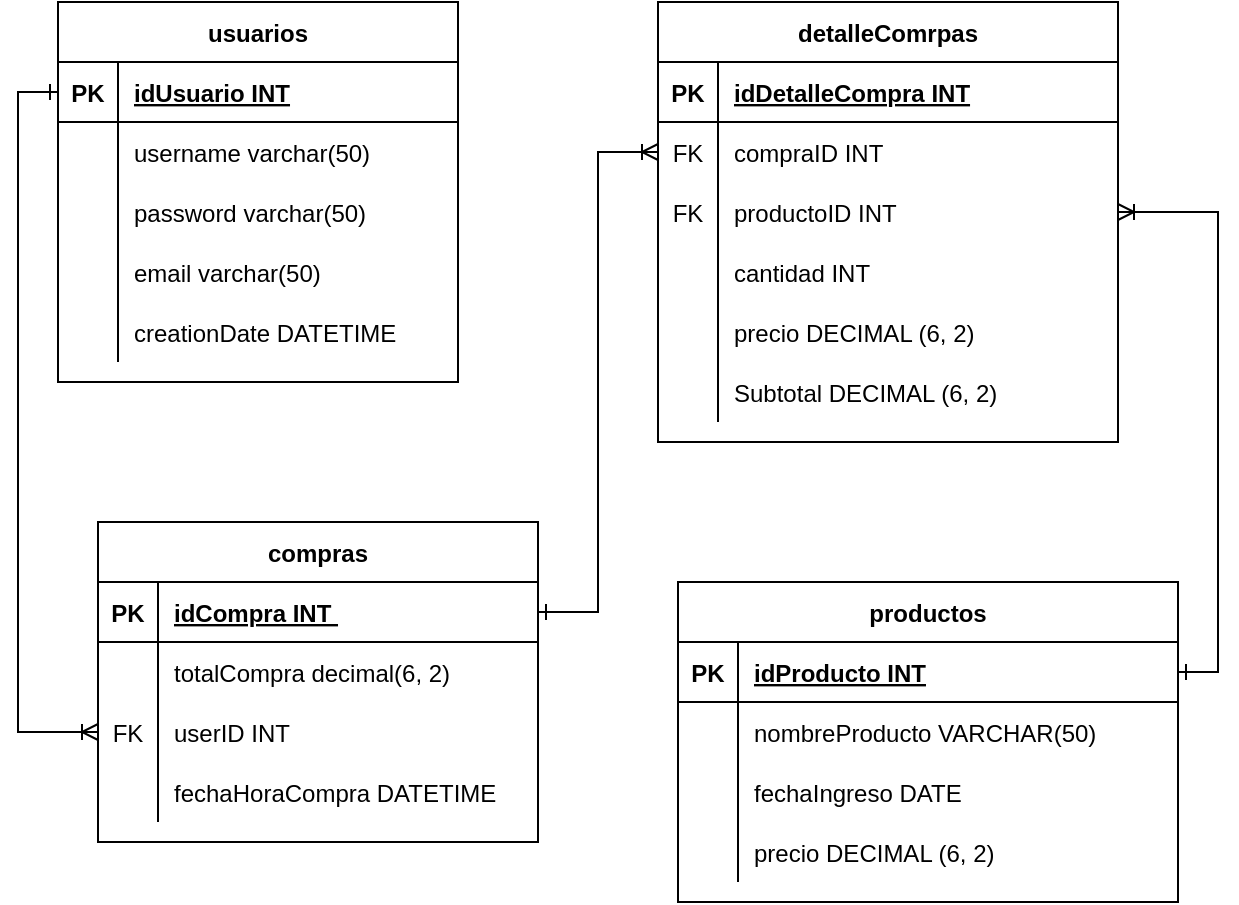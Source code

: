 <mxfile version="14.4.3" type="device"><diagram id="-oDZUPSzbN4F2wnT-3gX" name="Page-1"><mxGraphModel dx="1086" dy="806" grid="1" gridSize="10" guides="1" tooltips="1" connect="1" arrows="1" fold="1" page="1" pageScale="1" pageWidth="850" pageHeight="1100" math="0" shadow="0"><root><mxCell id="0"/><mxCell id="1" parent="0"/><mxCell id="c4NctgY2SNhZ-TvPR8DC-1" value="usuarios" style="shape=table;startSize=30;container=1;collapsible=1;childLayout=tableLayout;fixedRows=1;rowLines=0;fontStyle=1;align=center;resizeLast=1;" parent="1" vertex="1"><mxGeometry x="90" y="70" width="200" height="190" as="geometry"/></mxCell><mxCell id="c4NctgY2SNhZ-TvPR8DC-2" value="" style="shape=partialRectangle;collapsible=0;dropTarget=0;pointerEvents=0;fillColor=none;top=0;left=0;bottom=1;right=0;points=[[0,0.5],[1,0.5]];portConstraint=eastwest;" parent="c4NctgY2SNhZ-TvPR8DC-1" vertex="1"><mxGeometry y="30" width="200" height="30" as="geometry"/></mxCell><mxCell id="c4NctgY2SNhZ-TvPR8DC-3" value="PK" style="shape=partialRectangle;connectable=0;fillColor=none;top=0;left=0;bottom=0;right=0;fontStyle=1;overflow=hidden;" parent="c4NctgY2SNhZ-TvPR8DC-2" vertex="1"><mxGeometry width="30" height="30" as="geometry"/></mxCell><mxCell id="c4NctgY2SNhZ-TvPR8DC-4" value="idUsuario INT" style="shape=partialRectangle;connectable=0;fillColor=none;top=0;left=0;bottom=0;right=0;align=left;spacingLeft=6;fontStyle=5;overflow=hidden;" parent="c4NctgY2SNhZ-TvPR8DC-2" vertex="1"><mxGeometry x="30" width="170" height="30" as="geometry"/></mxCell><mxCell id="c4NctgY2SNhZ-TvPR8DC-5" value="" style="shape=partialRectangle;collapsible=0;dropTarget=0;pointerEvents=0;fillColor=none;top=0;left=0;bottom=0;right=0;points=[[0,0.5],[1,0.5]];portConstraint=eastwest;" parent="c4NctgY2SNhZ-TvPR8DC-1" vertex="1"><mxGeometry y="60" width="200" height="30" as="geometry"/></mxCell><mxCell id="c4NctgY2SNhZ-TvPR8DC-6" value="" style="shape=partialRectangle;connectable=0;fillColor=none;top=0;left=0;bottom=0;right=0;editable=1;overflow=hidden;" parent="c4NctgY2SNhZ-TvPR8DC-5" vertex="1"><mxGeometry width="30" height="30" as="geometry"/></mxCell><mxCell id="c4NctgY2SNhZ-TvPR8DC-7" value="username varchar(50)" style="shape=partialRectangle;connectable=0;fillColor=none;top=0;left=0;bottom=0;right=0;align=left;spacingLeft=6;overflow=hidden;" parent="c4NctgY2SNhZ-TvPR8DC-5" vertex="1"><mxGeometry x="30" width="170" height="30" as="geometry"/></mxCell><mxCell id="c4NctgY2SNhZ-TvPR8DC-8" value="" style="shape=partialRectangle;collapsible=0;dropTarget=0;pointerEvents=0;fillColor=none;top=0;left=0;bottom=0;right=0;points=[[0,0.5],[1,0.5]];portConstraint=eastwest;" parent="c4NctgY2SNhZ-TvPR8DC-1" vertex="1"><mxGeometry y="90" width="200" height="30" as="geometry"/></mxCell><mxCell id="c4NctgY2SNhZ-TvPR8DC-9" value="" style="shape=partialRectangle;connectable=0;fillColor=none;top=0;left=0;bottom=0;right=0;editable=1;overflow=hidden;" parent="c4NctgY2SNhZ-TvPR8DC-8" vertex="1"><mxGeometry width="30" height="30" as="geometry"/></mxCell><mxCell id="c4NctgY2SNhZ-TvPR8DC-10" value="password varchar(50)" style="shape=partialRectangle;connectable=0;fillColor=none;top=0;left=0;bottom=0;right=0;align=left;spacingLeft=6;overflow=hidden;" parent="c4NctgY2SNhZ-TvPR8DC-8" vertex="1"><mxGeometry x="30" width="170" height="30" as="geometry"/></mxCell><mxCell id="c4NctgY2SNhZ-TvPR8DC-11" value="" style="shape=partialRectangle;collapsible=0;dropTarget=0;pointerEvents=0;fillColor=none;top=0;left=0;bottom=0;right=0;points=[[0,0.5],[1,0.5]];portConstraint=eastwest;" parent="c4NctgY2SNhZ-TvPR8DC-1" vertex="1"><mxGeometry y="120" width="200" height="30" as="geometry"/></mxCell><mxCell id="c4NctgY2SNhZ-TvPR8DC-12" value="" style="shape=partialRectangle;connectable=0;fillColor=none;top=0;left=0;bottom=0;right=0;editable=1;overflow=hidden;" parent="c4NctgY2SNhZ-TvPR8DC-11" vertex="1"><mxGeometry width="30" height="30" as="geometry"/></mxCell><mxCell id="c4NctgY2SNhZ-TvPR8DC-13" value="email varchar(50)" style="shape=partialRectangle;connectable=0;fillColor=none;top=0;left=0;bottom=0;right=0;align=left;spacingLeft=6;overflow=hidden;" parent="c4NctgY2SNhZ-TvPR8DC-11" vertex="1"><mxGeometry x="30" width="170" height="30" as="geometry"/></mxCell><mxCell id="c4NctgY2SNhZ-TvPR8DC-14" value="" style="shape=partialRectangle;collapsible=0;dropTarget=0;pointerEvents=0;fillColor=none;top=0;left=0;bottom=0;right=0;points=[[0,0.5],[1,0.5]];portConstraint=eastwest;" parent="c4NctgY2SNhZ-TvPR8DC-1" vertex="1"><mxGeometry y="150" width="200" height="30" as="geometry"/></mxCell><mxCell id="c4NctgY2SNhZ-TvPR8DC-15" value="" style="shape=partialRectangle;connectable=0;fillColor=none;top=0;left=0;bottom=0;right=0;editable=1;overflow=hidden;" parent="c4NctgY2SNhZ-TvPR8DC-14" vertex="1"><mxGeometry width="30" height="30" as="geometry"/></mxCell><mxCell id="c4NctgY2SNhZ-TvPR8DC-16" value="creationDate DATETIME" style="shape=partialRectangle;connectable=0;fillColor=none;top=0;left=0;bottom=0;right=0;align=left;spacingLeft=6;overflow=hidden;" parent="c4NctgY2SNhZ-TvPR8DC-14" vertex="1"><mxGeometry x="30" width="170" height="30" as="geometry"/></mxCell><mxCell id="c4NctgY2SNhZ-TvPR8DC-19" value="compras" style="shape=table;startSize=30;container=1;collapsible=1;childLayout=tableLayout;fixedRows=1;rowLines=0;fontStyle=1;align=center;resizeLast=1;" parent="1" vertex="1"><mxGeometry x="110" y="330" width="220" height="160" as="geometry"/></mxCell><mxCell id="c4NctgY2SNhZ-TvPR8DC-20" value="" style="shape=partialRectangle;collapsible=0;dropTarget=0;pointerEvents=0;fillColor=none;top=0;left=0;bottom=1;right=0;points=[[0,0.5],[1,0.5]];portConstraint=eastwest;" parent="c4NctgY2SNhZ-TvPR8DC-19" vertex="1"><mxGeometry y="30" width="220" height="30" as="geometry"/></mxCell><mxCell id="c4NctgY2SNhZ-TvPR8DC-21" value="PK" style="shape=partialRectangle;connectable=0;fillColor=none;top=0;left=0;bottom=0;right=0;fontStyle=1;overflow=hidden;" parent="c4NctgY2SNhZ-TvPR8DC-20" vertex="1"><mxGeometry width="30" height="30" as="geometry"/></mxCell><mxCell id="c4NctgY2SNhZ-TvPR8DC-22" value="idCompra INT " style="shape=partialRectangle;connectable=0;fillColor=none;top=0;left=0;bottom=0;right=0;align=left;spacingLeft=6;fontStyle=5;overflow=hidden;" parent="c4NctgY2SNhZ-TvPR8DC-20" vertex="1"><mxGeometry x="30" width="190" height="30" as="geometry"/></mxCell><mxCell id="c4NctgY2SNhZ-TvPR8DC-23" value="" style="shape=partialRectangle;collapsible=0;dropTarget=0;pointerEvents=0;fillColor=none;top=0;left=0;bottom=0;right=0;points=[[0,0.5],[1,0.5]];portConstraint=eastwest;" parent="c4NctgY2SNhZ-TvPR8DC-19" vertex="1"><mxGeometry y="60" width="220" height="30" as="geometry"/></mxCell><mxCell id="c4NctgY2SNhZ-TvPR8DC-24" value="" style="shape=partialRectangle;connectable=0;fillColor=none;top=0;left=0;bottom=0;right=0;editable=1;overflow=hidden;" parent="c4NctgY2SNhZ-TvPR8DC-23" vertex="1"><mxGeometry width="30" height="30" as="geometry"/></mxCell><mxCell id="c4NctgY2SNhZ-TvPR8DC-25" value="totalCompra decimal(6, 2)" style="shape=partialRectangle;connectable=0;fillColor=none;top=0;left=0;bottom=0;right=0;align=left;spacingLeft=6;overflow=hidden;" parent="c4NctgY2SNhZ-TvPR8DC-23" vertex="1"><mxGeometry x="30" width="190" height="30" as="geometry"/></mxCell><mxCell id="c4NctgY2SNhZ-TvPR8DC-26" value="" style="shape=partialRectangle;collapsible=0;dropTarget=0;pointerEvents=0;fillColor=none;top=0;left=0;bottom=0;right=0;points=[[0,0.5],[1,0.5]];portConstraint=eastwest;" parent="c4NctgY2SNhZ-TvPR8DC-19" vertex="1"><mxGeometry y="90" width="220" height="30" as="geometry"/></mxCell><mxCell id="c4NctgY2SNhZ-TvPR8DC-27" value="FK" style="shape=partialRectangle;connectable=0;fillColor=none;top=0;left=0;bottom=0;right=0;editable=1;overflow=hidden;" parent="c4NctgY2SNhZ-TvPR8DC-26" vertex="1"><mxGeometry width="30" height="30" as="geometry"/></mxCell><mxCell id="c4NctgY2SNhZ-TvPR8DC-28" value="userID INT" style="shape=partialRectangle;connectable=0;fillColor=none;top=0;left=0;bottom=0;right=0;align=left;spacingLeft=6;overflow=hidden;" parent="c4NctgY2SNhZ-TvPR8DC-26" vertex="1"><mxGeometry x="30" width="190" height="30" as="geometry"/></mxCell><mxCell id="c4NctgY2SNhZ-TvPR8DC-29" value="" style="shape=partialRectangle;collapsible=0;dropTarget=0;pointerEvents=0;fillColor=none;top=0;left=0;bottom=0;right=0;points=[[0,0.5],[1,0.5]];portConstraint=eastwest;" parent="c4NctgY2SNhZ-TvPR8DC-19" vertex="1"><mxGeometry y="120" width="220" height="30" as="geometry"/></mxCell><mxCell id="c4NctgY2SNhZ-TvPR8DC-30" value="" style="shape=partialRectangle;connectable=0;fillColor=none;top=0;left=0;bottom=0;right=0;editable=1;overflow=hidden;" parent="c4NctgY2SNhZ-TvPR8DC-29" vertex="1"><mxGeometry width="30" height="30" as="geometry"/></mxCell><mxCell id="c4NctgY2SNhZ-TvPR8DC-31" value="fechaHoraCompra DATETIME" style="shape=partialRectangle;connectable=0;fillColor=none;top=0;left=0;bottom=0;right=0;align=left;spacingLeft=6;overflow=hidden;" parent="c4NctgY2SNhZ-TvPR8DC-29" vertex="1"><mxGeometry x="30" width="190" height="30" as="geometry"/></mxCell><mxCell id="c4NctgY2SNhZ-TvPR8DC-32" style="edgeStyle=orthogonalEdgeStyle;rounded=0;orthogonalLoop=1;jettySize=auto;html=1;entryX=0;entryY=0.5;entryDx=0;entryDy=0;exitX=0;exitY=0.5;exitDx=0;exitDy=0;startArrow=ERone;startFill=0;endArrow=ERoneToMany;endFill=0;" parent="1" source="c4NctgY2SNhZ-TvPR8DC-2" target="c4NctgY2SNhZ-TvPR8DC-26" edge="1"><mxGeometry relative="1" as="geometry"/></mxCell><mxCell id="c4NctgY2SNhZ-TvPR8DC-33" value="detalleComrpas" style="shape=table;startSize=30;container=1;collapsible=1;childLayout=tableLayout;fixedRows=1;rowLines=0;fontStyle=1;align=center;resizeLast=1;" parent="1" vertex="1"><mxGeometry x="390" y="70" width="230" height="220" as="geometry"/></mxCell><mxCell id="c4NctgY2SNhZ-TvPR8DC-34" value="" style="shape=partialRectangle;collapsible=0;dropTarget=0;pointerEvents=0;fillColor=none;top=0;left=0;bottom=1;right=0;points=[[0,0.5],[1,0.5]];portConstraint=eastwest;" parent="c4NctgY2SNhZ-TvPR8DC-33" vertex="1"><mxGeometry y="30" width="230" height="30" as="geometry"/></mxCell><mxCell id="c4NctgY2SNhZ-TvPR8DC-35" value="PK" style="shape=partialRectangle;connectable=0;fillColor=none;top=0;left=0;bottom=0;right=0;fontStyle=1;overflow=hidden;" parent="c4NctgY2SNhZ-TvPR8DC-34" vertex="1"><mxGeometry width="30" height="30" as="geometry"/></mxCell><mxCell id="c4NctgY2SNhZ-TvPR8DC-36" value="idDetalleCompra INT" style="shape=partialRectangle;connectable=0;fillColor=none;top=0;left=0;bottom=0;right=0;align=left;spacingLeft=6;fontStyle=5;overflow=hidden;" parent="c4NctgY2SNhZ-TvPR8DC-34" vertex="1"><mxGeometry x="30" width="200" height="30" as="geometry"/></mxCell><mxCell id="c4NctgY2SNhZ-TvPR8DC-73" value="" style="shape=partialRectangle;collapsible=0;dropTarget=0;pointerEvents=0;fillColor=none;top=0;left=0;bottom=0;right=0;points=[[0,0.5],[1,0.5]];portConstraint=eastwest;" parent="c4NctgY2SNhZ-TvPR8DC-33" vertex="1"><mxGeometry y="60" width="230" height="30" as="geometry"/></mxCell><mxCell id="c4NctgY2SNhZ-TvPR8DC-74" value="FK" style="shape=partialRectangle;connectable=0;fillColor=none;top=0;left=0;bottom=0;right=0;editable=1;overflow=hidden;" parent="c4NctgY2SNhZ-TvPR8DC-73" vertex="1"><mxGeometry width="30" height="30" as="geometry"/></mxCell><mxCell id="c4NctgY2SNhZ-TvPR8DC-75" value="compraID INT" style="shape=partialRectangle;connectable=0;fillColor=none;top=0;left=0;bottom=0;right=0;align=left;spacingLeft=6;overflow=hidden;" parent="c4NctgY2SNhZ-TvPR8DC-73" vertex="1"><mxGeometry x="30" width="200" height="30" as="geometry"/></mxCell><mxCell id="c4NctgY2SNhZ-TvPR8DC-40" value="" style="shape=partialRectangle;collapsible=0;dropTarget=0;pointerEvents=0;fillColor=none;top=0;left=0;bottom=0;right=0;points=[[0,0.5],[1,0.5]];portConstraint=eastwest;" parent="c4NctgY2SNhZ-TvPR8DC-33" vertex="1"><mxGeometry y="90" width="230" height="30" as="geometry"/></mxCell><mxCell id="c4NctgY2SNhZ-TvPR8DC-41" value="FK" style="shape=partialRectangle;connectable=0;fillColor=none;top=0;left=0;bottom=0;right=0;editable=1;overflow=hidden;" parent="c4NctgY2SNhZ-TvPR8DC-40" vertex="1"><mxGeometry width="30" height="30" as="geometry"/></mxCell><mxCell id="c4NctgY2SNhZ-TvPR8DC-42" value="productoID INT " style="shape=partialRectangle;connectable=0;fillColor=none;top=0;left=0;bottom=0;right=0;align=left;spacingLeft=6;overflow=hidden;" parent="c4NctgY2SNhZ-TvPR8DC-40" vertex="1"><mxGeometry x="30" width="200" height="30" as="geometry"/></mxCell><mxCell id="c4NctgY2SNhZ-TvPR8DC-59" value="" style="shape=partialRectangle;collapsible=0;dropTarget=0;pointerEvents=0;fillColor=none;top=0;left=0;bottom=0;right=0;points=[[0,0.5],[1,0.5]];portConstraint=eastwest;" parent="c4NctgY2SNhZ-TvPR8DC-33" vertex="1"><mxGeometry y="120" width="230" height="30" as="geometry"/></mxCell><mxCell id="c4NctgY2SNhZ-TvPR8DC-60" value="" style="shape=partialRectangle;connectable=0;fillColor=none;top=0;left=0;bottom=0;right=0;editable=1;overflow=hidden;" parent="c4NctgY2SNhZ-TvPR8DC-59" vertex="1"><mxGeometry width="30" height="30" as="geometry"/></mxCell><mxCell id="c4NctgY2SNhZ-TvPR8DC-61" value="cantidad INT" style="shape=partialRectangle;connectable=0;fillColor=none;top=0;left=0;bottom=0;right=0;align=left;spacingLeft=6;overflow=hidden;" parent="c4NctgY2SNhZ-TvPR8DC-59" vertex="1"><mxGeometry x="30" width="200" height="30" as="geometry"/></mxCell><mxCell id="c4NctgY2SNhZ-TvPR8DC-62" value="" style="shape=partialRectangle;collapsible=0;dropTarget=0;pointerEvents=0;fillColor=none;top=0;left=0;bottom=0;right=0;points=[[0,0.5],[1,0.5]];portConstraint=eastwest;" parent="c4NctgY2SNhZ-TvPR8DC-33" vertex="1"><mxGeometry y="150" width="230" height="30" as="geometry"/></mxCell><mxCell id="c4NctgY2SNhZ-TvPR8DC-63" value="" style="shape=partialRectangle;connectable=0;fillColor=none;top=0;left=0;bottom=0;right=0;editable=1;overflow=hidden;" parent="c4NctgY2SNhZ-TvPR8DC-62" vertex="1"><mxGeometry width="30" height="30" as="geometry"/></mxCell><mxCell id="c4NctgY2SNhZ-TvPR8DC-64" value="precio DECIMAL (6, 2)" style="shape=partialRectangle;connectable=0;fillColor=none;top=0;left=0;bottom=0;right=0;align=left;spacingLeft=6;overflow=hidden;" parent="c4NctgY2SNhZ-TvPR8DC-62" vertex="1"><mxGeometry x="30" width="200" height="30" as="geometry"/></mxCell><mxCell id="c4NctgY2SNhZ-TvPR8DC-65" value="" style="shape=partialRectangle;collapsible=0;dropTarget=0;pointerEvents=0;fillColor=none;top=0;left=0;bottom=0;right=0;points=[[0,0.5],[1,0.5]];portConstraint=eastwest;" parent="c4NctgY2SNhZ-TvPR8DC-33" vertex="1"><mxGeometry y="180" width="230" height="30" as="geometry"/></mxCell><mxCell id="c4NctgY2SNhZ-TvPR8DC-66" value="" style="shape=partialRectangle;connectable=0;fillColor=none;top=0;left=0;bottom=0;right=0;editable=1;overflow=hidden;" parent="c4NctgY2SNhZ-TvPR8DC-65" vertex="1"><mxGeometry width="30" height="30" as="geometry"/></mxCell><mxCell id="c4NctgY2SNhZ-TvPR8DC-67" value="Subtotal DECIMAL (6, 2)" style="shape=partialRectangle;connectable=0;fillColor=none;top=0;left=0;bottom=0;right=0;align=left;spacingLeft=6;overflow=hidden;" parent="c4NctgY2SNhZ-TvPR8DC-65" vertex="1"><mxGeometry x="30" width="200" height="30" as="geometry"/></mxCell><mxCell id="c4NctgY2SNhZ-TvPR8DC-46" value="productos" style="shape=table;startSize=30;container=1;collapsible=1;childLayout=tableLayout;fixedRows=1;rowLines=0;fontStyle=1;align=center;resizeLast=1;" parent="1" vertex="1"><mxGeometry x="400" y="360" width="250" height="160" as="geometry"/></mxCell><mxCell id="c4NctgY2SNhZ-TvPR8DC-47" value="" style="shape=partialRectangle;collapsible=0;dropTarget=0;pointerEvents=0;fillColor=none;top=0;left=0;bottom=1;right=0;points=[[0,0.5],[1,0.5]];portConstraint=eastwest;" parent="c4NctgY2SNhZ-TvPR8DC-46" vertex="1"><mxGeometry y="30" width="250" height="30" as="geometry"/></mxCell><mxCell id="c4NctgY2SNhZ-TvPR8DC-48" value="PK" style="shape=partialRectangle;connectable=0;fillColor=none;top=0;left=0;bottom=0;right=0;fontStyle=1;overflow=hidden;" parent="c4NctgY2SNhZ-TvPR8DC-47" vertex="1"><mxGeometry width="30" height="30" as="geometry"/></mxCell><mxCell id="c4NctgY2SNhZ-TvPR8DC-49" value="idProducto INT" style="shape=partialRectangle;connectable=0;fillColor=none;top=0;left=0;bottom=0;right=0;align=left;spacingLeft=6;fontStyle=5;overflow=hidden;" parent="c4NctgY2SNhZ-TvPR8DC-47" vertex="1"><mxGeometry x="30" width="220" height="30" as="geometry"/></mxCell><mxCell id="c4NctgY2SNhZ-TvPR8DC-50" value="" style="shape=partialRectangle;collapsible=0;dropTarget=0;pointerEvents=0;fillColor=none;top=0;left=0;bottom=0;right=0;points=[[0,0.5],[1,0.5]];portConstraint=eastwest;" parent="c4NctgY2SNhZ-TvPR8DC-46" vertex="1"><mxGeometry y="60" width="250" height="30" as="geometry"/></mxCell><mxCell id="c4NctgY2SNhZ-TvPR8DC-51" value="" style="shape=partialRectangle;connectable=0;fillColor=none;top=0;left=0;bottom=0;right=0;editable=1;overflow=hidden;" parent="c4NctgY2SNhZ-TvPR8DC-50" vertex="1"><mxGeometry width="30" height="30" as="geometry"/></mxCell><mxCell id="c4NctgY2SNhZ-TvPR8DC-52" value="nombreProducto VARCHAR(50)" style="shape=partialRectangle;connectable=0;fillColor=none;top=0;left=0;bottom=0;right=0;align=left;spacingLeft=6;overflow=hidden;" parent="c4NctgY2SNhZ-TvPR8DC-50" vertex="1"><mxGeometry x="30" width="220" height="30" as="geometry"/></mxCell><mxCell id="c4NctgY2SNhZ-TvPR8DC-53" value="" style="shape=partialRectangle;collapsible=0;dropTarget=0;pointerEvents=0;fillColor=none;top=0;left=0;bottom=0;right=0;points=[[0,0.5],[1,0.5]];portConstraint=eastwest;" parent="c4NctgY2SNhZ-TvPR8DC-46" vertex="1"><mxGeometry y="90" width="250" height="30" as="geometry"/></mxCell><mxCell id="c4NctgY2SNhZ-TvPR8DC-54" value="" style="shape=partialRectangle;connectable=0;fillColor=none;top=0;left=0;bottom=0;right=0;editable=1;overflow=hidden;" parent="c4NctgY2SNhZ-TvPR8DC-53" vertex="1"><mxGeometry width="30" height="30" as="geometry"/></mxCell><mxCell id="c4NctgY2SNhZ-TvPR8DC-55" value="fechaIngreso DATE" style="shape=partialRectangle;connectable=0;fillColor=none;top=0;left=0;bottom=0;right=0;align=left;spacingLeft=6;overflow=hidden;" parent="c4NctgY2SNhZ-TvPR8DC-53" vertex="1"><mxGeometry x="30" width="220" height="30" as="geometry"/></mxCell><mxCell id="IgEPJmcehapZRbsLp82Q-1" value="" style="shape=partialRectangle;collapsible=0;dropTarget=0;pointerEvents=0;fillColor=none;top=0;left=0;bottom=0;right=0;points=[[0,0.5],[1,0.5]];portConstraint=eastwest;" vertex="1" parent="c4NctgY2SNhZ-TvPR8DC-46"><mxGeometry y="120" width="250" height="30" as="geometry"/></mxCell><mxCell id="IgEPJmcehapZRbsLp82Q-2" value="" style="shape=partialRectangle;connectable=0;fillColor=none;top=0;left=0;bottom=0;right=0;editable=1;overflow=hidden;" vertex="1" parent="IgEPJmcehapZRbsLp82Q-1"><mxGeometry width="30" height="30" as="geometry"/></mxCell><mxCell id="IgEPJmcehapZRbsLp82Q-3" value="precio DECIMAL (6, 2)" style="shape=partialRectangle;connectable=0;fillColor=none;top=0;left=0;bottom=0;right=0;align=left;spacingLeft=6;overflow=hidden;" vertex="1" parent="IgEPJmcehapZRbsLp82Q-1"><mxGeometry x="30" width="220" height="30" as="geometry"/></mxCell><mxCell id="c4NctgY2SNhZ-TvPR8DC-71" style="edgeStyle=orthogonalEdgeStyle;rounded=0;orthogonalLoop=1;jettySize=auto;html=1;entryX=0;entryY=0.5;entryDx=0;entryDy=0;startArrow=ERone;startFill=0;endArrow=ERoneToMany;endFill=0;" parent="1" source="c4NctgY2SNhZ-TvPR8DC-20" target="c4NctgY2SNhZ-TvPR8DC-73" edge="1"><mxGeometry relative="1" as="geometry"/></mxCell><mxCell id="c4NctgY2SNhZ-TvPR8DC-72" style="edgeStyle=orthogonalEdgeStyle;rounded=0;orthogonalLoop=1;jettySize=auto;html=1;entryX=1;entryY=0.5;entryDx=0;entryDy=0;startArrow=ERone;startFill=0;endArrow=ERoneToMany;endFill=0;exitX=1;exitY=0.5;exitDx=0;exitDy=0;" parent="1" source="c4NctgY2SNhZ-TvPR8DC-47" target="c4NctgY2SNhZ-TvPR8DC-40" edge="1"><mxGeometry relative="1" as="geometry"/></mxCell></root></mxGraphModel></diagram></mxfile>